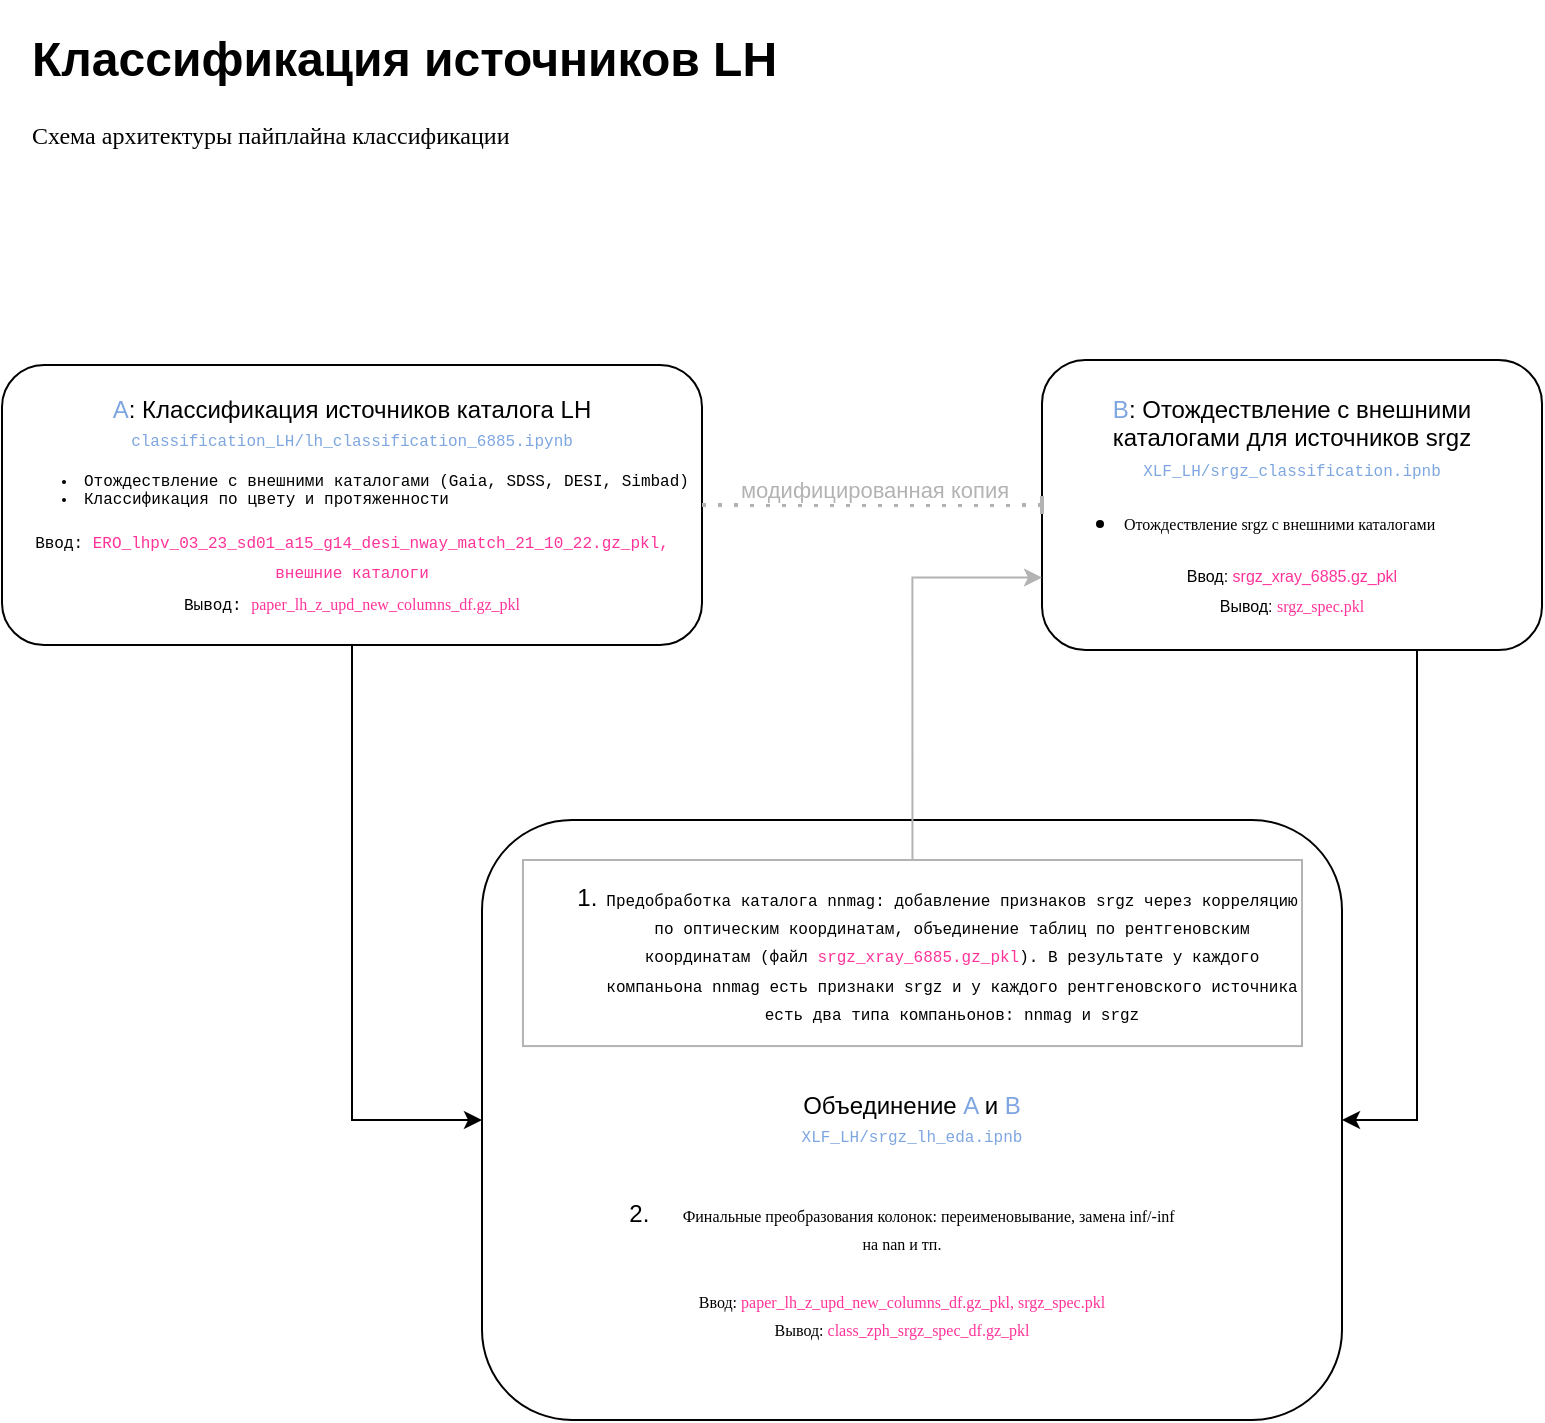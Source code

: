 <mxfile>
    <diagram name="Page-1" id="zg38aGWF79S7r4fxKGMz">
        <mxGraphModel dx="818" dy="594" grid="1" gridSize="10" guides="1" tooltips="1" connect="1" arrows="1" fold="1" page="1" pageScale="1" pageWidth="1100" pageHeight="850" math="0" shadow="0">
            <root>
                <mxCell id="0"/>
                <mxCell id="1" parent="0"/>
                <mxCell id="u0XbRExmCuNNfpOn5gVT-2" value="" style="edgeStyle=orthogonalEdgeStyle;rounded=0;orthogonalLoop=1;jettySize=auto;html=1;entryX=0;entryY=0.5;entryDx=0;entryDy=0;" parent="1" source="zCuvRlgnnlcmeM7vBDEk-2" target="u0XbRExmCuNNfpOn5gVT-1" edge="1">
                    <mxGeometry relative="1" as="geometry">
                        <mxPoint x="510" y="585" as="targetPoint"/>
                    </mxGeometry>
                </mxCell>
                <mxCell id="zCuvRlgnnlcmeM7vBDEk-2" value="&lt;font color=&quot;#7ea6e0&quot;&gt;A&lt;/font&gt;: Классификация источников каталога LH&lt;br&gt;&lt;font style=&quot;font-family: &amp;quot;JetBrains Mono&amp;quot;, &amp;quot;Courier New&amp;quot;, monospace; text-align: start;&quot;&gt;&lt;font style=&quot;font-size: 8px;&quot; color=&quot;#7ea6e0&quot;&gt;classification_LH/lh_classification_6885.ipynb&lt;/font&gt;&lt;br&gt;&lt;ul style=&quot;font-size: 8px;&quot;&gt;&lt;li&gt;&lt;span style=&quot;background-color: rgb(255, 255, 255);&quot;&gt;Отождествление с внешними каталогами (Gaia, SDSS, DESI, Simbad)&lt;/span&gt;&lt;/li&gt;&lt;li&gt;Классификация по цвету и протяженности&lt;/li&gt;&lt;/ul&gt;&lt;span style=&quot;font-size: 8px;&quot;&gt;Ввод:&amp;nbsp;&lt;/span&gt;&lt;span style=&quot;font-family: &amp;quot;JetBrains Mono&amp;quot;, &amp;quot;Courier New&amp;quot;, monospace, Menlo, Monaco, &amp;quot;Courier New&amp;quot;, monospace;&quot;&gt;&lt;font style=&quot;font-size: 8px;&quot; color=&quot;#ff3399&quot;&gt;ERO_lhpv_03_23_sd01_a15_g14_desi_nway_match_21_10_22.gz_pkl, внешние каталоги&lt;/font&gt;&lt;/span&gt;&lt;span style=&quot;font-size: 8px; background-color: initial;&quot;&gt;&lt;br&gt;&lt;/span&gt;&lt;span style=&quot;font-size: 8px; background-color: initial;&quot;&gt;Вывод:&amp;nbsp;&lt;/span&gt;&lt;font style=&quot;font-size: 8px; background-color: initial; border-color: var(--border-color); text-align: center;&quot; color=&quot;#ff3399&quot; data-font-src=&quot;https://fonts.googleapis.com/css?family=JetBrains+Mono&quot; face=&quot;JetBrains Mono&quot;&gt;paper_lh_z_upd_new_columns_df.gz_pkl&lt;/font&gt;&lt;br&gt;&lt;/font&gt;" style="rounded=1;whiteSpace=wrap;html=1;" parent="1" vertex="1">
                    <mxGeometry x="140" y="262.5" width="350" height="140" as="geometry"/>
                </mxCell>
                <mxCell id="u0XbRExmCuNNfpOn5gVT-1" value="Объединение&amp;nbsp;&lt;font style=&quot;border-color: var(--border-color);&quot; color=&quot;#7ea6e0&quot;&gt;A &lt;/font&gt;&lt;font style=&quot;border-color: var(--border-color);&quot;&gt;и&lt;/font&gt;&lt;font style=&quot;border-color: var(--border-color);&quot; color=&quot;#7ea6e0&quot;&gt; B&lt;/font&gt;&lt;br&gt;&lt;font size=&quot;1&quot; face=&quot;JetBrains Mono, Courier New, monospace&quot;&gt;&lt;span style=&quot;text-align: start; font-size: 8px;&quot;&gt;&lt;font color=&quot;#7ea6e0&quot;&gt;XLF_LH/srgz_lh_eda.ipnb&lt;/font&gt;&lt;br&gt;&lt;/span&gt;&lt;/font&gt;" style="whiteSpace=wrap;html=1;rounded=1;container=1;" parent="1" vertex="1">
                    <mxGeometry x="380" y="490" width="430" height="300" as="geometry">
                        <mxRectangle x="260" y="460" width="150" height="40" as="alternateBounds"/>
                    </mxGeometry>
                </mxCell>
                <mxCell id="VeTJbm_CAm7v-MHVtlWF-10" value="&lt;ol&gt;&lt;li&gt;&lt;span style=&quot;font-size: 8px; font-family: &amp;quot;JetBrains Mono&amp;quot;, &amp;quot;Courier New&amp;quot;, monospace; background-color: initial;&quot;&gt;Предобработка каталога nnmag: добавление признаков srgz через корреляцию по оптическим координатам, объединение таблиц по рентгеновским координатам (файл &lt;font color=&quot;#ff3399&quot;&gt;srgz_xray_6885.gz_pkl&lt;/font&gt;). В результате у каждого компаньона nnmag есть признаки srgz и у каждого рентгеновского источника есть два типа компаньонов: nnmag и srgz&lt;/span&gt;&lt;/li&gt;&lt;/ol&gt;" style="rounded=0;whiteSpace=wrap;html=1;align=center;strokeColor=#B3B3B3;" parent="u0XbRExmCuNNfpOn5gVT-1" vertex="1">
                    <mxGeometry x="20.48" y="20" width="389.52" height="93.04" as="geometry"/>
                </mxCell>
                <mxCell id="VeTJbm_CAm7v-MHVtlWF-27" value="2.&amp;nbsp; &amp;nbsp; &amp;nbsp;&lt;font data-font-src=&quot;https://fonts.googleapis.com/css?family=JetBrains+Mono&quot; face=&quot;JetBrains Mono&quot; style=&quot;font-size: 8px;&quot;&gt;Финальные преобразования колонок: переименовывание, замена inf/-inf на nan и тп.&lt;/font&gt;&lt;br&gt;&lt;div style=&quot;text-align: left;&quot;&gt;&lt;br&gt;&lt;/div&gt;&lt;font face=&quot;JetBrains Mono&quot; style=&quot;border-color: var(--border-color); background-color: initial; font-size: 8px;&quot; data-font-src=&quot;https://fonts.googleapis.com/css?family=JetBrains+Mono&quot;&gt;Ввод:&amp;nbsp;&lt;/font&gt;&lt;font style=&quot;border-color: var(--border-color); background-color: initial; font-size: 8px;&quot; color=&quot;#ff3399&quot; data-font-src=&quot;https://fonts.googleapis.com/css?family=JetBrains+Mono&quot; face=&quot;JetBrains Mono&quot;&gt;paper_lh_z_upd_new_columns_df.gz_pkl,&amp;nbsp;&lt;/font&gt;&lt;font style=&quot;font-size: 8px;&quot; data-font-src=&quot;https://fonts.googleapis.com/css?family=JetBrains+Mono&quot; face=&quot;JetBrains Mono&quot;&gt;&lt;font color=&quot;#ff3399&quot;&gt;srgz_spec.pkl&lt;/font&gt;&lt;br&gt;Вывод:&lt;/font&gt;&lt;font style=&quot;font-size: 8px;&quot; data-font-src=&quot;https://fonts.googleapis.com/css?family=JetBrains+Mono&quot; face=&quot;JetBrains Mono&quot; color=&quot;#ff3399&quot;&gt;&amp;nbsp;&lt;/font&gt;&lt;font color=&quot;#ff3399&quot; data-font-src=&quot;https://fonts.googleapis.com/css?family=JetBrains+Mono&quot; face=&quot;JetBrains Mono&quot; style=&quot;font-size: 8px;&quot;&gt;class_zph_srgz_spec_df.gz_pkl&lt;/font&gt;" style="text;html=1;strokeColor=none;fillColor=none;align=center;verticalAlign=middle;whiteSpace=wrap;rounded=0;" parent="u0XbRExmCuNNfpOn5gVT-1" vertex="1">
                    <mxGeometry x="68.022" y="169.565" width="283.718" height="110.87" as="geometry"/>
                </mxCell>
                <mxCell id="u0XbRExmCuNNfpOn5gVT-3" value="&lt;font style=&quot;border-color: var(--border-color);&quot; color=&quot;#7ea6e0&quot;&gt;B&lt;/font&gt;:&amp;nbsp;&lt;span style=&quot;background-color: rgb(255, 255, 255);&quot;&gt;Отождествление с внешними каталогами&amp;nbsp;для источников srgz&lt;/span&gt;&lt;br&gt;&lt;font color=&quot;#7ea6e0&quot; size=&quot;1&quot; face=&quot;JetBrains Mono, Courier New, monospace&quot;&gt;&lt;span style=&quot;text-align: start; font-size: 8px;&quot;&gt;XLF_LH/srgz_classification.ipnb&lt;/span&gt;&lt;/font&gt;&lt;br&gt;&lt;ul&gt;&lt;li style=&quot;text-align: left;&quot;&gt;&lt;font data-font-src=&quot;https://fonts.googleapis.com/css?family=JetBrains+Mono&quot; face=&quot;JetBrains Mono&quot; style=&quot;font-size: 8px;&quot;&gt;Отождествление srgz&amp;nbsp;с внешними каталогами&lt;/font&gt;&lt;/li&gt;&lt;/ul&gt;&lt;div style=&quot;&quot;&gt;&lt;span style=&quot;font-size: 8px;&quot;&gt;Ввод: &lt;font color=&quot;#ff3399&quot;&gt;srgz_xray_6885.gz_pkl&lt;/font&gt;&lt;/span&gt;&lt;/div&gt;&lt;div style=&quot;&quot;&gt;&lt;span style=&quot;font-size: 8px;&quot;&gt;Вывод:&amp;nbsp;&lt;/span&gt;&lt;font color=&quot;#ff3399&quot; style=&quot;font-size: 8px;&quot; data-font-src=&quot;https://fonts.googleapis.com/css?family=JetBrains+Mono&quot; face=&quot;JetBrains Mono&quot;&gt;srgz_spec.pkl&lt;/font&gt;&lt;/div&gt;" style="rounded=1;whiteSpace=wrap;html=1;fillColor=#FFFFFF;strokeColor=#000000;align=center;" parent="1" vertex="1">
                    <mxGeometry x="660" y="260" width="250" height="145" as="geometry"/>
                </mxCell>
                <mxCell id="u0XbRExmCuNNfpOn5gVT-7" value="&lt;h1&gt;Классификация источников LH&lt;/h1&gt;&lt;p&gt;&lt;font data-font-src=&quot;https://fonts.googleapis.com/css?family=JetBrains+Mono&quot; face=&quot;JetBrains Mono&quot;&gt;Схема архитектуры пайплайна классификации&lt;/font&gt;&lt;/p&gt;" style="text;html=1;strokeColor=none;fillColor=none;spacing=5;spacingTop=-20;whiteSpace=wrap;overflow=hidden;rounded=0;" parent="1" vertex="1">
                    <mxGeometry x="150" y="90" width="480" height="120" as="geometry"/>
                </mxCell>
                <mxCell id="VeTJbm_CAm7v-MHVtlWF-12" value="" style="endArrow=classic;html=1;rounded=0;exitX=0.5;exitY=0;exitDx=0;exitDy=0;entryX=0;entryY=0.75;entryDx=0;entryDy=0;edgeStyle=orthogonalEdgeStyle;strokeColor=#B3B3B3;" parent="1" source="VeTJbm_CAm7v-MHVtlWF-10" target="u0XbRExmCuNNfpOn5gVT-3" edge="1">
                    <mxGeometry width="50" height="50" relative="1" as="geometry">
                        <mxPoint x="450" y="685" as="sourcePoint"/>
                        <mxPoint x="500" y="635" as="targetPoint"/>
                    </mxGeometry>
                </mxCell>
                <mxCell id="VeTJbm_CAm7v-MHVtlWF-21" value="" style="endArrow=baseDash;dashed=1;html=1;dashPattern=1 3;strokeWidth=2;rounded=0;exitX=1;exitY=0.5;exitDx=0;exitDy=0;entryX=0;entryY=0.5;entryDx=0;entryDy=0;strokeColor=#B3B3B3;endFill=0;edgeStyle=orthogonalEdgeStyle;" parent="1" source="zCuvRlgnnlcmeM7vBDEk-2" target="u0XbRExmCuNNfpOn5gVT-3" edge="1">
                    <mxGeometry width="50" height="50" relative="1" as="geometry">
                        <mxPoint x="520" y="485" as="sourcePoint"/>
                        <mxPoint x="570" y="435" as="targetPoint"/>
                    </mxGeometry>
                </mxCell>
                <mxCell id="VeTJbm_CAm7v-MHVtlWF-23" value="модифицированная копия" style="edgeLabel;html=1;align=center;verticalAlign=middle;resizable=0;points=[];fontColor=#B3B3B3;" parent="VeTJbm_CAm7v-MHVtlWF-21" connectable="0" vertex="1">
                    <mxGeometry x="-0.143" relative="1" as="geometry">
                        <mxPoint x="13" y="-8" as="offset"/>
                    </mxGeometry>
                </mxCell>
                <mxCell id="VeTJbm_CAm7v-MHVtlWF-24" value="" style="endArrow=classic;html=1;rounded=0;exitX=0.75;exitY=1;exitDx=0;exitDy=0;edgeStyle=orthogonalEdgeStyle;entryX=1;entryY=0.5;entryDx=0;entryDy=0;" parent="1" source="u0XbRExmCuNNfpOn5gVT-3" target="u0XbRExmCuNNfpOn5gVT-1" edge="1">
                    <mxGeometry width="50" height="50" relative="1" as="geometry">
                        <mxPoint x="520" y="595" as="sourcePoint"/>
                        <mxPoint x="570" y="545" as="targetPoint"/>
                    </mxGeometry>
                </mxCell>
            </root>
        </mxGraphModel>
    </diagram>
</mxfile>
